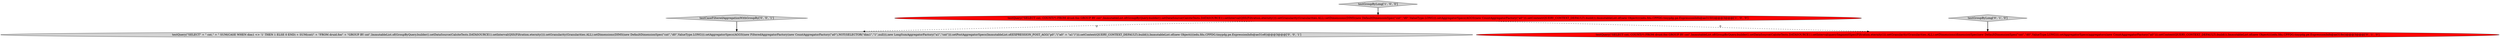 digraph {
0 [style = filled, label = "testGroupByLong['1', '0', '0']", fillcolor = lightgray, shape = diamond image = "AAA0AAABBB1BBB"];
5 [style = filled, label = "testQuery(\"SELECT\" + \" cnt,\" + \" SUM(CASE WHEN dim1 <> '1' THEN 1 ELSE 0 END) + SUM(cnt)\" + \"FROM druid.foo\" + \"GROUP BY cnt\",ImmutableList.of(GroupByQuery.builder().setDataSource(CalciteTests.DATASOURCE1).setInterval(QSS(Filtration.eternity())).setGranularity(Granularities.ALL).setDimensions(DIMS(new DefaultDimensionSpec(\"cnt\",\"d0\",ValueType.LONG))).setAggregatorSpecs(AGGS(new FilteredAggregatorFactory(new CountAggregatorFactory(\"a0\"),NOT(SELECTOR(\"dim1\",\"1\",null))),new LongSumAggregatorFactory(\"a1\",\"cnt\"))).setPostAggregatorSpecs(ImmutableList.of(EXPRESSION_POST_AGG(\"p0\",\"(\"a0\" + \"a1\")\"))).setContext(QUERY_CONTEXT_DEFAULT).build()),ImmutableList.of(new Object((((edu.fdu.CPPDG.tinypdg.pe.ExpressionInfo@ae31e8))@@@3@@@['0', '0', '1']", fillcolor = lightgray, shape = ellipse image = "AAA0AAABBB3BBB"];
2 [style = filled, label = "testGroupByLong['0', '1', '0']", fillcolor = lightgray, shape = diamond image = "AAA0AAABBB2BBB"];
1 [style = filled, label = "testQuery(\"SELECT cnt, COUNT(*) FROM druid.foo GROUP BY cnt\",ImmutableList.of(GroupByQuery.builder().setDataSource(CalciteTests.DATASOURCE1).setInterval(QSS(Filtration.eternity())).setGranularity(Granularities.ALL).setDimensions(DIMS(new DefaultDimensionSpec(\"cnt\",\"d0\",ValueType.LONG))).setAggregatorSpecs(AGGS(new CountAggregatorFactory(\"a0\"))).setContext(QUERY_CONTEXT_DEFAULT).build()),ImmutableList.of(new Object((((edu.fdu.CPPDG.tinypdg.pe.ExpressionInfo@ae3150))@@@3@@@['1', '0', '0']", fillcolor = red, shape = ellipse image = "AAA1AAABBB1BBB"];
4 [style = filled, label = "testCaseFilteredAggregationWithGroupBy['0', '0', '1']", fillcolor = lightgray, shape = diamond image = "AAA0AAABBB3BBB"];
3 [style = filled, label = "testQuery(\"SELECT cnt, COUNT(*) FROM druid.foo GROUP BY cnt\",ImmutableList.of(GroupByQuery.builder().setDataSource(CalciteTests.DATASOURCE1).setInterval(querySegmentSpec(Filtration.eternity())).setGranularity(Granularities.ALL).setDimensions(dimensionSpec(new DefaultDimensionSpec(\"cnt\",\"d0\",ValueType.LONG))).setAggregatorSpecs(aggregators(new CountAggregatorFactory(\"a0\"))).setContext(QUERY_CONTEXT_DEFAULT).build()),ImmutableList.of(new Object((((edu.fdu.CPPDG.tinypdg.pe.ExpressionInfo@ae318e))@@@3@@@['0', '1', '0']", fillcolor = red, shape = ellipse image = "AAA1AAABBB2BBB"];
1->5 [style = dashed, label="0"];
1->3 [style = dashed, label="0"];
4->5 [style = bold, label=""];
0->1 [style = bold, label=""];
2->3 [style = bold, label=""];
}
